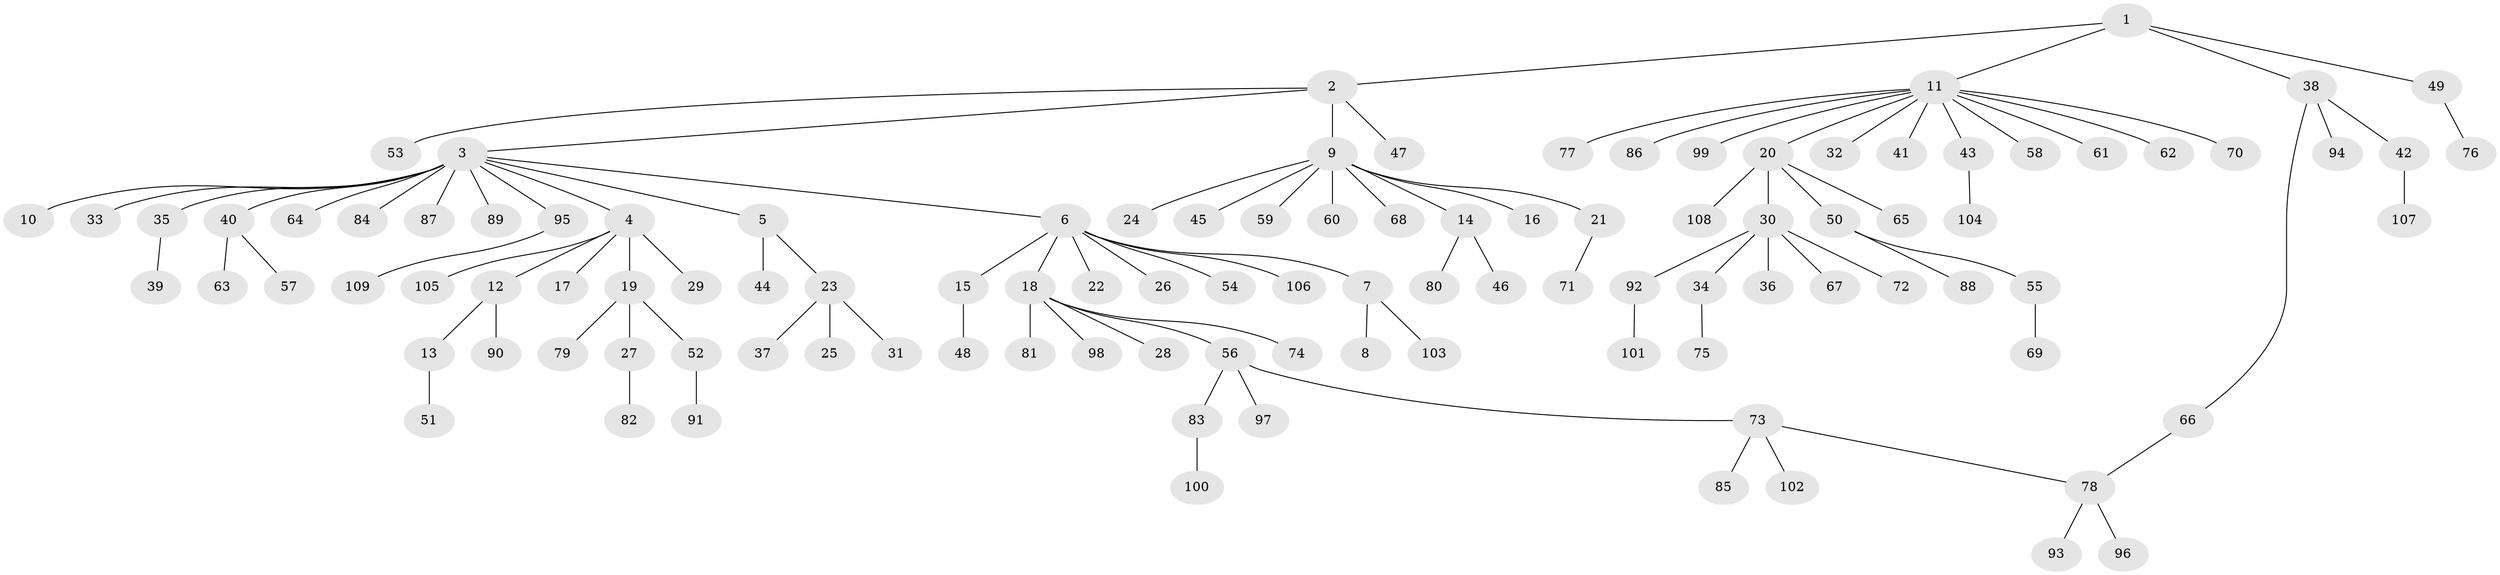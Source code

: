 // Generated by graph-tools (version 1.1) at 2025/14/03/09/25 04:14:28]
// undirected, 109 vertices, 109 edges
graph export_dot {
graph [start="1"]
  node [color=gray90,style=filled];
  1;
  2;
  3;
  4;
  5;
  6;
  7;
  8;
  9;
  10;
  11;
  12;
  13;
  14;
  15;
  16;
  17;
  18;
  19;
  20;
  21;
  22;
  23;
  24;
  25;
  26;
  27;
  28;
  29;
  30;
  31;
  32;
  33;
  34;
  35;
  36;
  37;
  38;
  39;
  40;
  41;
  42;
  43;
  44;
  45;
  46;
  47;
  48;
  49;
  50;
  51;
  52;
  53;
  54;
  55;
  56;
  57;
  58;
  59;
  60;
  61;
  62;
  63;
  64;
  65;
  66;
  67;
  68;
  69;
  70;
  71;
  72;
  73;
  74;
  75;
  76;
  77;
  78;
  79;
  80;
  81;
  82;
  83;
  84;
  85;
  86;
  87;
  88;
  89;
  90;
  91;
  92;
  93;
  94;
  95;
  96;
  97;
  98;
  99;
  100;
  101;
  102;
  103;
  104;
  105;
  106;
  107;
  108;
  109;
  1 -- 2;
  1 -- 11;
  1 -- 38;
  1 -- 49;
  2 -- 3;
  2 -- 9;
  2 -- 47;
  2 -- 53;
  3 -- 4;
  3 -- 5;
  3 -- 6;
  3 -- 10;
  3 -- 33;
  3 -- 35;
  3 -- 40;
  3 -- 64;
  3 -- 84;
  3 -- 87;
  3 -- 89;
  3 -- 95;
  4 -- 12;
  4 -- 17;
  4 -- 19;
  4 -- 29;
  4 -- 105;
  5 -- 23;
  5 -- 44;
  6 -- 7;
  6 -- 15;
  6 -- 18;
  6 -- 22;
  6 -- 26;
  6 -- 54;
  6 -- 106;
  7 -- 8;
  7 -- 103;
  9 -- 14;
  9 -- 16;
  9 -- 21;
  9 -- 24;
  9 -- 45;
  9 -- 59;
  9 -- 60;
  9 -- 68;
  11 -- 20;
  11 -- 32;
  11 -- 41;
  11 -- 43;
  11 -- 58;
  11 -- 61;
  11 -- 62;
  11 -- 70;
  11 -- 77;
  11 -- 86;
  11 -- 99;
  12 -- 13;
  12 -- 90;
  13 -- 51;
  14 -- 46;
  14 -- 80;
  15 -- 48;
  18 -- 28;
  18 -- 56;
  18 -- 74;
  18 -- 81;
  18 -- 98;
  19 -- 27;
  19 -- 52;
  19 -- 79;
  20 -- 30;
  20 -- 50;
  20 -- 65;
  20 -- 108;
  21 -- 71;
  23 -- 25;
  23 -- 31;
  23 -- 37;
  27 -- 82;
  30 -- 34;
  30 -- 36;
  30 -- 67;
  30 -- 72;
  30 -- 92;
  34 -- 75;
  35 -- 39;
  38 -- 42;
  38 -- 66;
  38 -- 94;
  40 -- 57;
  40 -- 63;
  42 -- 107;
  43 -- 104;
  49 -- 76;
  50 -- 55;
  50 -- 88;
  52 -- 91;
  55 -- 69;
  56 -- 73;
  56 -- 83;
  56 -- 97;
  66 -- 78;
  73 -- 78;
  73 -- 85;
  73 -- 102;
  78 -- 93;
  78 -- 96;
  83 -- 100;
  92 -- 101;
  95 -- 109;
}
